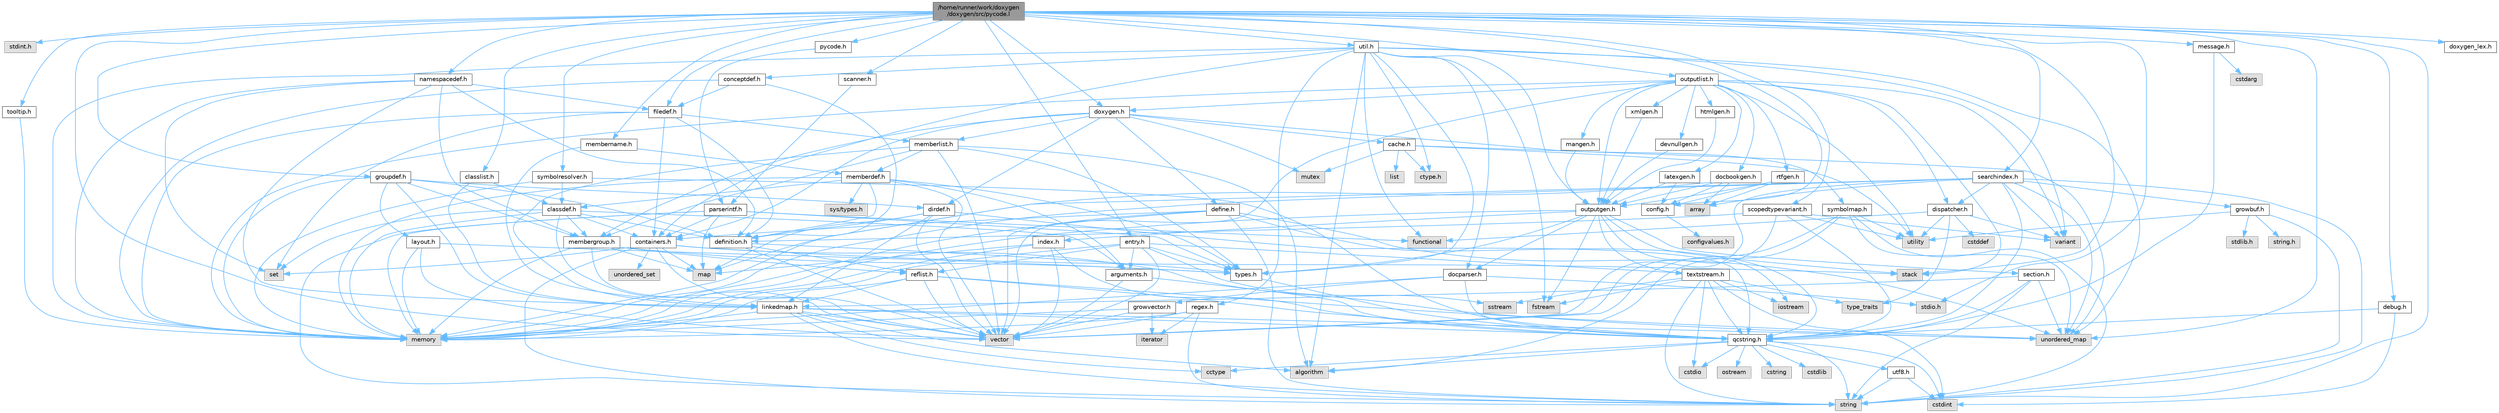 digraph "/home/runner/work/doxygen/doxygen/src/pycode.l"
{
 // INTERACTIVE_SVG=YES
 // LATEX_PDF_SIZE
  bgcolor="transparent";
  edge [fontname=Helvetica,fontsize=10,labelfontname=Helvetica,labelfontsize=10];
  node [fontname=Helvetica,fontsize=10,shape=box,height=0.2,width=0.4];
  Node1 [id="Node000001",label="/home/runner/work/doxygen\l/doxygen/src/pycode.l",height=0.2,width=0.4,color="gray40", fillcolor="grey60", style="filled", fontcolor="black",tooltip=" "];
  Node1 -> Node2 [id="edge1_Node000001_Node000002",color="steelblue1",style="solid",tooltip=" "];
  Node2 [id="Node000002",label="stdint.h",height=0.2,width=0.4,color="grey60", fillcolor="#E0E0E0", style="filled",tooltip=" "];
  Node1 -> Node3 [id="edge2_Node000001_Node000003",color="steelblue1",style="solid",tooltip=" "];
  Node3 [id="Node000003",label="vector",height=0.2,width=0.4,color="grey60", fillcolor="#E0E0E0", style="filled",tooltip=" "];
  Node1 -> Node4 [id="edge3_Node000001_Node000004",color="steelblue1",style="solid",tooltip=" "];
  Node4 [id="Node000004",label="unordered_map",height=0.2,width=0.4,color="grey60", fillcolor="#E0E0E0", style="filled",tooltip=" "];
  Node1 -> Node5 [id="edge4_Node000001_Node000005",color="steelblue1",style="solid",tooltip=" "];
  Node5 [id="Node000005",label="string",height=0.2,width=0.4,color="grey60", fillcolor="#E0E0E0", style="filled",tooltip=" "];
  Node1 -> Node6 [id="edge5_Node000001_Node000006",color="steelblue1",style="solid",tooltip=" "];
  Node6 [id="Node000006",label="stack",height=0.2,width=0.4,color="grey60", fillcolor="#E0E0E0", style="filled",tooltip=" "];
  Node1 -> Node7 [id="edge6_Node000001_Node000007",color="steelblue1",style="solid",tooltip=" "];
  Node7 [id="Node000007",label="stdio.h",height=0.2,width=0.4,color="grey60", fillcolor="#E0E0E0", style="filled",tooltip=" "];
  Node1 -> Node8 [id="edge7_Node000001_Node000008",color="steelblue1",style="solid",tooltip=" "];
  Node8 [id="Node000008",label="pycode.h",height=0.2,width=0.4,color="grey40", fillcolor="white", style="filled",URL="$d8/da2/pycode_8h.html",tooltip=" "];
  Node8 -> Node9 [id="edge8_Node000008_Node000009",color="steelblue1",style="solid",tooltip=" "];
  Node9 [id="Node000009",label="parserintf.h",height=0.2,width=0.4,color="grey40", fillcolor="white", style="filled",URL="$da/d55/parserintf_8h.html",tooltip=" "];
  Node9 -> Node10 [id="edge9_Node000009_Node000010",color="steelblue1",style="solid",tooltip=" "];
  Node10 [id="Node000010",label="functional",height=0.2,width=0.4,color="grey60", fillcolor="#E0E0E0", style="filled",tooltip=" "];
  Node9 -> Node11 [id="edge10_Node000009_Node000011",color="steelblue1",style="solid",tooltip=" "];
  Node11 [id="Node000011",label="memory",height=0.2,width=0.4,color="grey60", fillcolor="#E0E0E0", style="filled",tooltip=" "];
  Node9 -> Node12 [id="edge11_Node000009_Node000012",color="steelblue1",style="solid",tooltip=" "];
  Node12 [id="Node000012",label="map",height=0.2,width=0.4,color="grey60", fillcolor="#E0E0E0", style="filled",tooltip=" "];
  Node9 -> Node5 [id="edge12_Node000009_Node000005",color="steelblue1",style="solid",tooltip=" "];
  Node9 -> Node13 [id="edge13_Node000009_Node000013",color="steelblue1",style="solid",tooltip=" "];
  Node13 [id="Node000013",label="types.h",height=0.2,width=0.4,color="grey40", fillcolor="white", style="filled",URL="$d9/d49/types_8h.html",tooltip="This file contains a number of basic enums and types."];
  Node13 -> Node14 [id="edge14_Node000013_Node000014",color="steelblue1",style="solid",tooltip=" "];
  Node14 [id="Node000014",label="qcstring.h",height=0.2,width=0.4,color="grey40", fillcolor="white", style="filled",URL="$d7/d5c/qcstring_8h.html",tooltip=" "];
  Node14 -> Node5 [id="edge15_Node000014_Node000005",color="steelblue1",style="solid",tooltip=" "];
  Node14 -> Node15 [id="edge16_Node000014_Node000015",color="steelblue1",style="solid",tooltip=" "];
  Node15 [id="Node000015",label="algorithm",height=0.2,width=0.4,color="grey60", fillcolor="#E0E0E0", style="filled",tooltip=" "];
  Node14 -> Node16 [id="edge17_Node000014_Node000016",color="steelblue1",style="solid",tooltip=" "];
  Node16 [id="Node000016",label="cctype",height=0.2,width=0.4,color="grey60", fillcolor="#E0E0E0", style="filled",tooltip=" "];
  Node14 -> Node17 [id="edge18_Node000014_Node000017",color="steelblue1",style="solid",tooltip=" "];
  Node17 [id="Node000017",label="cstring",height=0.2,width=0.4,color="grey60", fillcolor="#E0E0E0", style="filled",tooltip=" "];
  Node14 -> Node18 [id="edge19_Node000014_Node000018",color="steelblue1",style="solid",tooltip=" "];
  Node18 [id="Node000018",label="cstdio",height=0.2,width=0.4,color="grey60", fillcolor="#E0E0E0", style="filled",tooltip=" "];
  Node14 -> Node19 [id="edge20_Node000014_Node000019",color="steelblue1",style="solid",tooltip=" "];
  Node19 [id="Node000019",label="cstdlib",height=0.2,width=0.4,color="grey60", fillcolor="#E0E0E0", style="filled",tooltip=" "];
  Node14 -> Node20 [id="edge21_Node000014_Node000020",color="steelblue1",style="solid",tooltip=" "];
  Node20 [id="Node000020",label="cstdint",height=0.2,width=0.4,color="grey60", fillcolor="#E0E0E0", style="filled",tooltip=" "];
  Node14 -> Node21 [id="edge22_Node000014_Node000021",color="steelblue1",style="solid",tooltip=" "];
  Node21 [id="Node000021",label="ostream",height=0.2,width=0.4,color="grey60", fillcolor="#E0E0E0", style="filled",tooltip=" "];
  Node14 -> Node22 [id="edge23_Node000014_Node000022",color="steelblue1",style="solid",tooltip=" "];
  Node22 [id="Node000022",label="utf8.h",height=0.2,width=0.4,color="grey40", fillcolor="white", style="filled",URL="$db/d7c/utf8_8h.html",tooltip="Various UTF8 related helper functions."];
  Node22 -> Node20 [id="edge24_Node000022_Node000020",color="steelblue1",style="solid",tooltip=" "];
  Node22 -> Node5 [id="edge25_Node000022_Node000005",color="steelblue1",style="solid",tooltip=" "];
  Node9 -> Node23 [id="edge26_Node000009_Node000023",color="steelblue1",style="solid",tooltip=" "];
  Node23 [id="Node000023",label="containers.h",height=0.2,width=0.4,color="grey40", fillcolor="white", style="filled",URL="$d5/d75/containers_8h.html",tooltip=" "];
  Node23 -> Node3 [id="edge27_Node000023_Node000003",color="steelblue1",style="solid",tooltip=" "];
  Node23 -> Node5 [id="edge28_Node000023_Node000005",color="steelblue1",style="solid",tooltip=" "];
  Node23 -> Node24 [id="edge29_Node000023_Node000024",color="steelblue1",style="solid",tooltip=" "];
  Node24 [id="Node000024",label="set",height=0.2,width=0.4,color="grey60", fillcolor="#E0E0E0", style="filled",tooltip=" "];
  Node23 -> Node12 [id="edge30_Node000023_Node000012",color="steelblue1",style="solid",tooltip=" "];
  Node23 -> Node25 [id="edge31_Node000023_Node000025",color="steelblue1",style="solid",tooltip=" "];
  Node25 [id="Node000025",label="unordered_set",height=0.2,width=0.4,color="grey60", fillcolor="#E0E0E0", style="filled",tooltip=" "];
  Node23 -> Node4 [id="edge32_Node000023_Node000004",color="steelblue1",style="solid",tooltip=" "];
  Node23 -> Node6 [id="edge33_Node000023_Node000006",color="steelblue1",style="solid",tooltip=" "];
  Node1 -> Node26 [id="edge34_Node000001_Node000026",color="steelblue1",style="solid",tooltip=" "];
  Node26 [id="Node000026",label="message.h",height=0.2,width=0.4,color="grey40", fillcolor="white", style="filled",URL="$d2/d0d/message_8h.html",tooltip=" "];
  Node26 -> Node27 [id="edge35_Node000026_Node000027",color="steelblue1",style="solid",tooltip=" "];
  Node27 [id="Node000027",label="cstdarg",height=0.2,width=0.4,color="grey60", fillcolor="#E0E0E0", style="filled",tooltip=" "];
  Node26 -> Node14 [id="edge36_Node000026_Node000014",color="steelblue1",style="solid",tooltip=" "];
  Node1 -> Node28 [id="edge37_Node000001_Node000028",color="steelblue1",style="solid",tooltip=" "];
  Node28 [id="Node000028",label="scanner.h",height=0.2,width=0.4,color="grey40", fillcolor="white", style="filled",URL="$db/d62/scanner_8h.html",tooltip=" "];
  Node28 -> Node9 [id="edge38_Node000028_Node000009",color="steelblue1",style="solid",tooltip=" "];
  Node1 -> Node29 [id="edge39_Node000001_Node000029",color="steelblue1",style="solid",tooltip=" "];
  Node29 [id="Node000029",label="entry.h",height=0.2,width=0.4,color="grey40", fillcolor="white", style="filled",URL="$d1/dc6/entry_8h.html",tooltip=" "];
  Node29 -> Node3 [id="edge40_Node000029_Node000003",color="steelblue1",style="solid",tooltip=" "];
  Node29 -> Node11 [id="edge41_Node000029_Node000011",color="steelblue1",style="solid",tooltip=" "];
  Node29 -> Node30 [id="edge42_Node000029_Node000030",color="steelblue1",style="solid",tooltip=" "];
  Node30 [id="Node000030",label="sstream",height=0.2,width=0.4,color="grey60", fillcolor="#E0E0E0", style="filled",tooltip=" "];
  Node29 -> Node13 [id="edge43_Node000029_Node000013",color="steelblue1",style="solid",tooltip=" "];
  Node29 -> Node31 [id="edge44_Node000029_Node000031",color="steelblue1",style="solid",tooltip=" "];
  Node31 [id="Node000031",label="arguments.h",height=0.2,width=0.4,color="grey40", fillcolor="white", style="filled",URL="$df/d9b/arguments_8h.html",tooltip=" "];
  Node31 -> Node3 [id="edge45_Node000031_Node000003",color="steelblue1",style="solid",tooltip=" "];
  Node31 -> Node14 [id="edge46_Node000031_Node000014",color="steelblue1",style="solid",tooltip=" "];
  Node29 -> Node32 [id="edge47_Node000029_Node000032",color="steelblue1",style="solid",tooltip=" "];
  Node32 [id="Node000032",label="reflist.h",height=0.2,width=0.4,color="grey40", fillcolor="white", style="filled",URL="$d1/d02/reflist_8h.html",tooltip=" "];
  Node32 -> Node3 [id="edge48_Node000032_Node000003",color="steelblue1",style="solid",tooltip=" "];
  Node32 -> Node4 [id="edge49_Node000032_Node000004",color="steelblue1",style="solid",tooltip=" "];
  Node32 -> Node11 [id="edge50_Node000032_Node000011",color="steelblue1",style="solid",tooltip=" "];
  Node32 -> Node14 [id="edge51_Node000032_Node000014",color="steelblue1",style="solid",tooltip=" "];
  Node32 -> Node33 [id="edge52_Node000032_Node000033",color="steelblue1",style="solid",tooltip=" "];
  Node33 [id="Node000033",label="linkedmap.h",height=0.2,width=0.4,color="grey40", fillcolor="white", style="filled",URL="$da/de1/linkedmap_8h.html",tooltip=" "];
  Node33 -> Node4 [id="edge53_Node000033_Node000004",color="steelblue1",style="solid",tooltip=" "];
  Node33 -> Node3 [id="edge54_Node000033_Node000003",color="steelblue1",style="solid",tooltip=" "];
  Node33 -> Node11 [id="edge55_Node000033_Node000011",color="steelblue1",style="solid",tooltip=" "];
  Node33 -> Node5 [id="edge56_Node000033_Node000005",color="steelblue1",style="solid",tooltip=" "];
  Node33 -> Node15 [id="edge57_Node000033_Node000015",color="steelblue1",style="solid",tooltip=" "];
  Node33 -> Node16 [id="edge58_Node000033_Node000016",color="steelblue1",style="solid",tooltip=" "];
  Node33 -> Node14 [id="edge59_Node000033_Node000014",color="steelblue1",style="solid",tooltip=" "];
  Node29 -> Node34 [id="edge60_Node000029_Node000034",color="steelblue1",style="solid",tooltip=" "];
  Node34 [id="Node000034",label="textstream.h",height=0.2,width=0.4,color="grey40", fillcolor="white", style="filled",URL="$d4/d7d/textstream_8h.html",tooltip=" "];
  Node34 -> Node5 [id="edge61_Node000034_Node000005",color="steelblue1",style="solid",tooltip=" "];
  Node34 -> Node35 [id="edge62_Node000034_Node000035",color="steelblue1",style="solid",tooltip=" "];
  Node35 [id="Node000035",label="iostream",height=0.2,width=0.4,color="grey60", fillcolor="#E0E0E0", style="filled",tooltip=" "];
  Node34 -> Node30 [id="edge63_Node000034_Node000030",color="steelblue1",style="solid",tooltip=" "];
  Node34 -> Node20 [id="edge64_Node000034_Node000020",color="steelblue1",style="solid",tooltip=" "];
  Node34 -> Node18 [id="edge65_Node000034_Node000018",color="steelblue1",style="solid",tooltip=" "];
  Node34 -> Node36 [id="edge66_Node000034_Node000036",color="steelblue1",style="solid",tooltip=" "];
  Node36 [id="Node000036",label="fstream",height=0.2,width=0.4,color="grey60", fillcolor="#E0E0E0", style="filled",tooltip=" "];
  Node34 -> Node37 [id="edge67_Node000034_Node000037",color="steelblue1",style="solid",tooltip=" "];
  Node37 [id="Node000037",label="type_traits",height=0.2,width=0.4,color="grey60", fillcolor="#E0E0E0", style="filled",tooltip=" "];
  Node34 -> Node14 [id="edge68_Node000034_Node000014",color="steelblue1",style="solid",tooltip=" "];
  Node1 -> Node38 [id="edge69_Node000001_Node000038",color="steelblue1",style="solid",tooltip=" "];
  Node38 [id="Node000038",label="doxygen.h",height=0.2,width=0.4,color="grey40", fillcolor="white", style="filled",URL="$d1/da1/doxygen_8h.html",tooltip=" "];
  Node38 -> Node39 [id="edge70_Node000038_Node000039",color="steelblue1",style="solid",tooltip=" "];
  Node39 [id="Node000039",label="mutex",height=0.2,width=0.4,color="grey60", fillcolor="#E0E0E0", style="filled",tooltip=" "];
  Node38 -> Node23 [id="edge71_Node000038_Node000023",color="steelblue1",style="solid",tooltip=" "];
  Node38 -> Node40 [id="edge72_Node000038_Node000040",color="steelblue1",style="solid",tooltip=" "];
  Node40 [id="Node000040",label="membergroup.h",height=0.2,width=0.4,color="grey40", fillcolor="white", style="filled",URL="$d9/d11/membergroup_8h.html",tooltip=" "];
  Node40 -> Node3 [id="edge73_Node000040_Node000003",color="steelblue1",style="solid",tooltip=" "];
  Node40 -> Node12 [id="edge74_Node000040_Node000012",color="steelblue1",style="solid",tooltip=" "];
  Node40 -> Node11 [id="edge75_Node000040_Node000011",color="steelblue1",style="solid",tooltip=" "];
  Node40 -> Node13 [id="edge76_Node000040_Node000013",color="steelblue1",style="solid",tooltip=" "];
  Node40 -> Node32 [id="edge77_Node000040_Node000032",color="steelblue1",style="solid",tooltip=" "];
  Node38 -> Node41 [id="edge78_Node000038_Node000041",color="steelblue1",style="solid",tooltip=" "];
  Node41 [id="Node000041",label="dirdef.h",height=0.2,width=0.4,color="grey40", fillcolor="white", style="filled",URL="$d6/d15/dirdef_8h.html",tooltip=" "];
  Node41 -> Node3 [id="edge79_Node000041_Node000003",color="steelblue1",style="solid",tooltip=" "];
  Node41 -> Node12 [id="edge80_Node000041_Node000012",color="steelblue1",style="solid",tooltip=" "];
  Node41 -> Node14 [id="edge81_Node000041_Node000014",color="steelblue1",style="solid",tooltip=" "];
  Node41 -> Node33 [id="edge82_Node000041_Node000033",color="steelblue1",style="solid",tooltip=" "];
  Node41 -> Node42 [id="edge83_Node000041_Node000042",color="steelblue1",style="solid",tooltip=" "];
  Node42 [id="Node000042",label="definition.h",height=0.2,width=0.4,color="grey40", fillcolor="white", style="filled",URL="$df/da1/definition_8h.html",tooltip=" "];
  Node42 -> Node3 [id="edge84_Node000042_Node000003",color="steelblue1",style="solid",tooltip=" "];
  Node42 -> Node13 [id="edge85_Node000042_Node000013",color="steelblue1",style="solid",tooltip=" "];
  Node42 -> Node32 [id="edge86_Node000042_Node000032",color="steelblue1",style="solid",tooltip=" "];
  Node38 -> Node43 [id="edge87_Node000038_Node000043",color="steelblue1",style="solid",tooltip=" "];
  Node43 [id="Node000043",label="memberlist.h",height=0.2,width=0.4,color="grey40", fillcolor="white", style="filled",URL="$dd/d78/memberlist_8h.html",tooltip=" "];
  Node43 -> Node3 [id="edge88_Node000043_Node000003",color="steelblue1",style="solid",tooltip=" "];
  Node43 -> Node15 [id="edge89_Node000043_Node000015",color="steelblue1",style="solid",tooltip=" "];
  Node43 -> Node44 [id="edge90_Node000043_Node000044",color="steelblue1",style="solid",tooltip=" "];
  Node44 [id="Node000044",label="memberdef.h",height=0.2,width=0.4,color="grey40", fillcolor="white", style="filled",URL="$d4/d46/memberdef_8h.html",tooltip=" "];
  Node44 -> Node3 [id="edge91_Node000044_Node000003",color="steelblue1",style="solid",tooltip=" "];
  Node44 -> Node11 [id="edge92_Node000044_Node000011",color="steelblue1",style="solid",tooltip=" "];
  Node44 -> Node45 [id="edge93_Node000044_Node000045",color="steelblue1",style="solid",tooltip=" "];
  Node45 [id="Node000045",label="sys/types.h",height=0.2,width=0.4,color="grey60", fillcolor="#E0E0E0", style="filled",tooltip=" "];
  Node44 -> Node13 [id="edge94_Node000044_Node000013",color="steelblue1",style="solid",tooltip=" "];
  Node44 -> Node42 [id="edge95_Node000044_Node000042",color="steelblue1",style="solid",tooltip=" "];
  Node44 -> Node31 [id="edge96_Node000044_Node000031",color="steelblue1",style="solid",tooltip=" "];
  Node44 -> Node46 [id="edge97_Node000044_Node000046",color="steelblue1",style="solid",tooltip=" "];
  Node46 [id="Node000046",label="classdef.h",height=0.2,width=0.4,color="grey40", fillcolor="white", style="filled",URL="$d1/da6/classdef_8h.html",tooltip=" "];
  Node46 -> Node11 [id="edge98_Node000046_Node000011",color="steelblue1",style="solid",tooltip=" "];
  Node46 -> Node3 [id="edge99_Node000046_Node000003",color="steelblue1",style="solid",tooltip=" "];
  Node46 -> Node24 [id="edge100_Node000046_Node000024",color="steelblue1",style="solid",tooltip=" "];
  Node46 -> Node23 [id="edge101_Node000046_Node000023",color="steelblue1",style="solid",tooltip=" "];
  Node46 -> Node42 [id="edge102_Node000046_Node000042",color="steelblue1",style="solid",tooltip=" "];
  Node46 -> Node31 [id="edge103_Node000046_Node000031",color="steelblue1",style="solid",tooltip=" "];
  Node46 -> Node40 [id="edge104_Node000046_Node000040",color="steelblue1",style="solid",tooltip=" "];
  Node43 -> Node33 [id="edge105_Node000043_Node000033",color="steelblue1",style="solid",tooltip=" "];
  Node43 -> Node13 [id="edge106_Node000043_Node000013",color="steelblue1",style="solid",tooltip=" "];
  Node43 -> Node40 [id="edge107_Node000043_Node000040",color="steelblue1",style="solid",tooltip=" "];
  Node38 -> Node47 [id="edge108_Node000038_Node000047",color="steelblue1",style="solid",tooltip=" "];
  Node47 [id="Node000047",label="define.h",height=0.2,width=0.4,color="grey40", fillcolor="white", style="filled",URL="$df/d67/define_8h.html",tooltip=" "];
  Node47 -> Node3 [id="edge109_Node000047_Node000003",color="steelblue1",style="solid",tooltip=" "];
  Node47 -> Node11 [id="edge110_Node000047_Node000011",color="steelblue1",style="solid",tooltip=" "];
  Node47 -> Node5 [id="edge111_Node000047_Node000005",color="steelblue1",style="solid",tooltip=" "];
  Node47 -> Node4 [id="edge112_Node000047_Node000004",color="steelblue1",style="solid",tooltip=" "];
  Node47 -> Node14 [id="edge113_Node000047_Node000014",color="steelblue1",style="solid",tooltip=" "];
  Node47 -> Node23 [id="edge114_Node000047_Node000023",color="steelblue1",style="solid",tooltip=" "];
  Node38 -> Node48 [id="edge115_Node000038_Node000048",color="steelblue1",style="solid",tooltip=" "];
  Node48 [id="Node000048",label="cache.h",height=0.2,width=0.4,color="grey40", fillcolor="white", style="filled",URL="$d3/d26/cache_8h.html",tooltip=" "];
  Node48 -> Node49 [id="edge116_Node000048_Node000049",color="steelblue1",style="solid",tooltip=" "];
  Node49 [id="Node000049",label="list",height=0.2,width=0.4,color="grey60", fillcolor="#E0E0E0", style="filled",tooltip=" "];
  Node48 -> Node4 [id="edge117_Node000048_Node000004",color="steelblue1",style="solid",tooltip=" "];
  Node48 -> Node39 [id="edge118_Node000048_Node000039",color="steelblue1",style="solid",tooltip=" "];
  Node48 -> Node50 [id="edge119_Node000048_Node000050",color="steelblue1",style="solid",tooltip=" "];
  Node50 [id="Node000050",label="utility",height=0.2,width=0.4,color="grey60", fillcolor="#E0E0E0", style="filled",tooltip=" "];
  Node48 -> Node51 [id="edge120_Node000048_Node000051",color="steelblue1",style="solid",tooltip=" "];
  Node51 [id="Node000051",label="ctype.h",height=0.2,width=0.4,color="grey60", fillcolor="#E0E0E0", style="filled",tooltip=" "];
  Node38 -> Node52 [id="edge121_Node000038_Node000052",color="steelblue1",style="solid",tooltip=" "];
  Node52 [id="Node000052",label="symbolmap.h",height=0.2,width=0.4,color="grey40", fillcolor="white", style="filled",URL="$d7/ddd/symbolmap_8h.html",tooltip=" "];
  Node52 -> Node15 [id="edge122_Node000052_Node000015",color="steelblue1",style="solid",tooltip=" "];
  Node52 -> Node4 [id="edge123_Node000052_Node000004",color="steelblue1",style="solid",tooltip=" "];
  Node52 -> Node3 [id="edge124_Node000052_Node000003",color="steelblue1",style="solid",tooltip=" "];
  Node52 -> Node5 [id="edge125_Node000052_Node000005",color="steelblue1",style="solid",tooltip=" "];
  Node52 -> Node50 [id="edge126_Node000052_Node000050",color="steelblue1",style="solid",tooltip=" "];
  Node1 -> Node53 [id="edge127_Node000001_Node000053",color="steelblue1",style="solid",tooltip=" "];
  Node53 [id="Node000053",label="outputlist.h",height=0.2,width=0.4,color="grey40", fillcolor="white", style="filled",URL="$d2/db9/outputlist_8h.html",tooltip=" "];
  Node53 -> Node50 [id="edge128_Node000053_Node000050",color="steelblue1",style="solid",tooltip=" "];
  Node53 -> Node3 [id="edge129_Node000053_Node000003",color="steelblue1",style="solid",tooltip=" "];
  Node53 -> Node11 [id="edge130_Node000053_Node000011",color="steelblue1",style="solid",tooltip=" "];
  Node53 -> Node54 [id="edge131_Node000053_Node000054",color="steelblue1",style="solid",tooltip=" "];
  Node54 [id="Node000054",label="variant",height=0.2,width=0.4,color="grey60", fillcolor="#E0E0E0", style="filled",tooltip=" "];
  Node53 -> Node6 [id="edge132_Node000053_Node000006",color="steelblue1",style="solid",tooltip=" "];
  Node53 -> Node55 [id="edge133_Node000053_Node000055",color="steelblue1",style="solid",tooltip=" "];
  Node55 [id="Node000055",label="outputgen.h",height=0.2,width=0.4,color="grey40", fillcolor="white", style="filled",URL="$df/d06/outputgen_8h.html",tooltip=" "];
  Node55 -> Node11 [id="edge134_Node000055_Node000011",color="steelblue1",style="solid",tooltip=" "];
  Node55 -> Node6 [id="edge135_Node000055_Node000006",color="steelblue1",style="solid",tooltip=" "];
  Node55 -> Node35 [id="edge136_Node000055_Node000035",color="steelblue1",style="solid",tooltip=" "];
  Node55 -> Node36 [id="edge137_Node000055_Node000036",color="steelblue1",style="solid",tooltip=" "];
  Node55 -> Node13 [id="edge138_Node000055_Node000013",color="steelblue1",style="solid",tooltip=" "];
  Node55 -> Node56 [id="edge139_Node000055_Node000056",color="steelblue1",style="solid",tooltip=" "];
  Node56 [id="Node000056",label="index.h",height=0.2,width=0.4,color="grey40", fillcolor="white", style="filled",URL="$d1/db5/index_8h.html",tooltip=" "];
  Node56 -> Node11 [id="edge140_Node000056_Node000011",color="steelblue1",style="solid",tooltip=" "];
  Node56 -> Node3 [id="edge141_Node000056_Node000003",color="steelblue1",style="solid",tooltip=" "];
  Node56 -> Node12 [id="edge142_Node000056_Node000012",color="steelblue1",style="solid",tooltip=" "];
  Node56 -> Node14 [id="edge143_Node000056_Node000014",color="steelblue1",style="solid",tooltip=" "];
  Node55 -> Node57 [id="edge144_Node000055_Node000057",color="steelblue1",style="solid",tooltip=" "];
  Node57 [id="Node000057",label="section.h",height=0.2,width=0.4,color="grey40", fillcolor="white", style="filled",URL="$d1/d2a/section_8h.html",tooltip=" "];
  Node57 -> Node5 [id="edge145_Node000057_Node000005",color="steelblue1",style="solid",tooltip=" "];
  Node57 -> Node4 [id="edge146_Node000057_Node000004",color="steelblue1",style="solid",tooltip=" "];
  Node57 -> Node14 [id="edge147_Node000057_Node000014",color="steelblue1",style="solid",tooltip=" "];
  Node57 -> Node33 [id="edge148_Node000057_Node000033",color="steelblue1",style="solid",tooltip=" "];
  Node55 -> Node34 [id="edge149_Node000055_Node000034",color="steelblue1",style="solid",tooltip=" "];
  Node55 -> Node58 [id="edge150_Node000055_Node000058",color="steelblue1",style="solid",tooltip=" "];
  Node58 [id="Node000058",label="docparser.h",height=0.2,width=0.4,color="grey40", fillcolor="white", style="filled",URL="$de/d9c/docparser_8h.html",tooltip=" "];
  Node58 -> Node7 [id="edge151_Node000058_Node000007",color="steelblue1",style="solid",tooltip=" "];
  Node58 -> Node11 [id="edge152_Node000058_Node000011",color="steelblue1",style="solid",tooltip=" "];
  Node58 -> Node14 [id="edge153_Node000058_Node000014",color="steelblue1",style="solid",tooltip=" "];
  Node58 -> Node59 [id="edge154_Node000058_Node000059",color="steelblue1",style="solid",tooltip=" "];
  Node59 [id="Node000059",label="growvector.h",height=0.2,width=0.4,color="grey40", fillcolor="white", style="filled",URL="$d7/d50/growvector_8h.html",tooltip=" "];
  Node59 -> Node3 [id="edge155_Node000059_Node000003",color="steelblue1",style="solid",tooltip=" "];
  Node59 -> Node11 [id="edge156_Node000059_Node000011",color="steelblue1",style="solid",tooltip=" "];
  Node59 -> Node60 [id="edge157_Node000059_Node000060",color="steelblue1",style="solid",tooltip=" "];
  Node60 [id="Node000060",label="iterator",height=0.2,width=0.4,color="grey60", fillcolor="#E0E0E0", style="filled",tooltip=" "];
  Node53 -> Node38 [id="edge158_Node000053_Node000038",color="steelblue1",style="solid",tooltip=" "];
  Node53 -> Node61 [id="edge159_Node000053_Node000061",color="steelblue1",style="solid",tooltip=" "];
  Node61 [id="Node000061",label="dispatcher.h",height=0.2,width=0.4,color="grey40", fillcolor="white", style="filled",URL="$da/d73/dispatcher_8h.html",tooltip=" "];
  Node61 -> Node62 [id="edge160_Node000061_Node000062",color="steelblue1",style="solid",tooltip=" "];
  Node62 [id="Node000062",label="cstddef",height=0.2,width=0.4,color="grey60", fillcolor="#E0E0E0", style="filled",tooltip=" "];
  Node61 -> Node50 [id="edge161_Node000061_Node000050",color="steelblue1",style="solid",tooltip=" "];
  Node61 -> Node10 [id="edge162_Node000061_Node000010",color="steelblue1",style="solid",tooltip=" "];
  Node61 -> Node54 [id="edge163_Node000061_Node000054",color="steelblue1",style="solid",tooltip=" "];
  Node61 -> Node37 [id="edge164_Node000061_Node000037",color="steelblue1",style="solid",tooltip=" "];
  Node53 -> Node63 [id="edge165_Node000053_Node000063",color="steelblue1",style="solid",tooltip=" "];
  Node63 [id="Node000063",label="htmlgen.h",height=0.2,width=0.4,color="grey40", fillcolor="white", style="filled",URL="$d8/d56/htmlgen_8h.html",tooltip=" "];
  Node63 -> Node55 [id="edge166_Node000063_Node000055",color="steelblue1",style="solid",tooltip=" "];
  Node53 -> Node64 [id="edge167_Node000053_Node000064",color="steelblue1",style="solid",tooltip=" "];
  Node64 [id="Node000064",label="latexgen.h",height=0.2,width=0.4,color="grey40", fillcolor="white", style="filled",URL="$d6/d9c/latexgen_8h.html",tooltip=" "];
  Node64 -> Node65 [id="edge168_Node000064_Node000065",color="steelblue1",style="solid",tooltip=" "];
  Node65 [id="Node000065",label="config.h",height=0.2,width=0.4,color="grey40", fillcolor="white", style="filled",URL="$db/d16/config_8h.html",tooltip=" "];
  Node65 -> Node66 [id="edge169_Node000065_Node000066",color="steelblue1",style="solid",tooltip=" "];
  Node66 [id="Node000066",label="configvalues.h",height=0.2,width=0.4,color="grey60", fillcolor="#E0E0E0", style="filled",tooltip=" "];
  Node64 -> Node55 [id="edge170_Node000064_Node000055",color="steelblue1",style="solid",tooltip=" "];
  Node53 -> Node67 [id="edge171_Node000053_Node000067",color="steelblue1",style="solid",tooltip=" "];
  Node67 [id="Node000067",label="rtfgen.h",height=0.2,width=0.4,color="grey40", fillcolor="white", style="filled",URL="$d4/daa/rtfgen_8h.html",tooltip=" "];
  Node67 -> Node68 [id="edge172_Node000067_Node000068",color="steelblue1",style="solid",tooltip=" "];
  Node68 [id="Node000068",label="array",height=0.2,width=0.4,color="grey60", fillcolor="#E0E0E0", style="filled",tooltip=" "];
  Node67 -> Node65 [id="edge173_Node000067_Node000065",color="steelblue1",style="solid",tooltip=" "];
  Node67 -> Node55 [id="edge174_Node000067_Node000055",color="steelblue1",style="solid",tooltip=" "];
  Node53 -> Node69 [id="edge175_Node000053_Node000069",color="steelblue1",style="solid",tooltip=" "];
  Node69 [id="Node000069",label="mangen.h",height=0.2,width=0.4,color="grey40", fillcolor="white", style="filled",URL="$da/dc0/mangen_8h.html",tooltip=" "];
  Node69 -> Node55 [id="edge176_Node000069_Node000055",color="steelblue1",style="solid",tooltip=" "];
  Node53 -> Node70 [id="edge177_Node000053_Node000070",color="steelblue1",style="solid",tooltip=" "];
  Node70 [id="Node000070",label="docbookgen.h",height=0.2,width=0.4,color="grey40", fillcolor="white", style="filled",URL="$de/dea/docbookgen_8h.html",tooltip=" "];
  Node70 -> Node11 [id="edge178_Node000070_Node000011",color="steelblue1",style="solid",tooltip=" "];
  Node70 -> Node68 [id="edge179_Node000070_Node000068",color="steelblue1",style="solid",tooltip=" "];
  Node70 -> Node65 [id="edge180_Node000070_Node000065",color="steelblue1",style="solid",tooltip=" "];
  Node70 -> Node55 [id="edge181_Node000070_Node000055",color="steelblue1",style="solid",tooltip=" "];
  Node53 -> Node71 [id="edge182_Node000053_Node000071",color="steelblue1",style="solid",tooltip=" "];
  Node71 [id="Node000071",label="xmlgen.h",height=0.2,width=0.4,color="grey40", fillcolor="white", style="filled",URL="$d9/d67/xmlgen_8h.html",tooltip=" "];
  Node71 -> Node55 [id="edge183_Node000071_Node000055",color="steelblue1",style="solid",tooltip=" "];
  Node53 -> Node72 [id="edge184_Node000053_Node000072",color="steelblue1",style="solid",tooltip=" "];
  Node72 [id="Node000072",label="devnullgen.h",height=0.2,width=0.4,color="grey40", fillcolor="white", style="filled",URL="$d8/de5/devnullgen_8h.html",tooltip=" "];
  Node72 -> Node55 [id="edge185_Node000072_Node000055",color="steelblue1",style="solid",tooltip=" "];
  Node1 -> Node73 [id="edge186_Node000001_Node000073",color="steelblue1",style="solid",tooltip=" "];
  Node73 [id="Node000073",label="util.h",height=0.2,width=0.4,color="grey40", fillcolor="white", style="filled",URL="$d8/d3c/util_8h.html",tooltip="A bunch of utility functions."];
  Node73 -> Node11 [id="edge187_Node000073_Node000011",color="steelblue1",style="solid",tooltip=" "];
  Node73 -> Node4 [id="edge188_Node000073_Node000004",color="steelblue1",style="solid",tooltip=" "];
  Node73 -> Node15 [id="edge189_Node000073_Node000015",color="steelblue1",style="solid",tooltip=" "];
  Node73 -> Node10 [id="edge190_Node000073_Node000010",color="steelblue1",style="solid",tooltip=" "];
  Node73 -> Node36 [id="edge191_Node000073_Node000036",color="steelblue1",style="solid",tooltip=" "];
  Node73 -> Node54 [id="edge192_Node000073_Node000054",color="steelblue1",style="solid",tooltip=" "];
  Node73 -> Node51 [id="edge193_Node000073_Node000051",color="steelblue1",style="solid",tooltip=" "];
  Node73 -> Node13 [id="edge194_Node000073_Node000013",color="steelblue1",style="solid",tooltip=" "];
  Node73 -> Node58 [id="edge195_Node000073_Node000058",color="steelblue1",style="solid",tooltip=" "];
  Node73 -> Node23 [id="edge196_Node000073_Node000023",color="steelblue1",style="solid",tooltip=" "];
  Node73 -> Node55 [id="edge197_Node000073_Node000055",color="steelblue1",style="solid",tooltip=" "];
  Node73 -> Node74 [id="edge198_Node000073_Node000074",color="steelblue1",style="solid",tooltip=" "];
  Node74 [id="Node000074",label="regex.h",height=0.2,width=0.4,color="grey40", fillcolor="white", style="filled",URL="$d1/d21/regex_8h.html",tooltip=" "];
  Node74 -> Node11 [id="edge199_Node000074_Node000011",color="steelblue1",style="solid",tooltip=" "];
  Node74 -> Node5 [id="edge200_Node000074_Node000005",color="steelblue1",style="solid",tooltip=" "];
  Node74 -> Node3 [id="edge201_Node000074_Node000003",color="steelblue1",style="solid",tooltip=" "];
  Node74 -> Node60 [id="edge202_Node000074_Node000060",color="steelblue1",style="solid",tooltip=" "];
  Node73 -> Node75 [id="edge203_Node000073_Node000075",color="steelblue1",style="solid",tooltip=" "];
  Node75 [id="Node000075",label="conceptdef.h",height=0.2,width=0.4,color="grey40", fillcolor="white", style="filled",URL="$da/df1/conceptdef_8h.html",tooltip=" "];
  Node75 -> Node11 [id="edge204_Node000075_Node000011",color="steelblue1",style="solid",tooltip=" "];
  Node75 -> Node42 [id="edge205_Node000075_Node000042",color="steelblue1",style="solid",tooltip=" "];
  Node75 -> Node76 [id="edge206_Node000075_Node000076",color="steelblue1",style="solid",tooltip=" "];
  Node76 [id="Node000076",label="filedef.h",height=0.2,width=0.4,color="grey40", fillcolor="white", style="filled",URL="$d4/d3a/filedef_8h.html",tooltip=" "];
  Node76 -> Node11 [id="edge207_Node000076_Node000011",color="steelblue1",style="solid",tooltip=" "];
  Node76 -> Node24 [id="edge208_Node000076_Node000024",color="steelblue1",style="solid",tooltip=" "];
  Node76 -> Node42 [id="edge209_Node000076_Node000042",color="steelblue1",style="solid",tooltip=" "];
  Node76 -> Node43 [id="edge210_Node000076_Node000043",color="steelblue1",style="solid",tooltip=" "];
  Node76 -> Node23 [id="edge211_Node000076_Node000023",color="steelblue1",style="solid",tooltip=" "];
  Node1 -> Node77 [id="edge212_Node000001_Node000077",color="steelblue1",style="solid",tooltip=" "];
  Node77 [id="Node000077",label="membername.h",height=0.2,width=0.4,color="grey40", fillcolor="white", style="filled",URL="$d7/dfc/membername_8h.html",tooltip=" "];
  Node77 -> Node44 [id="edge213_Node000077_Node000044",color="steelblue1",style="solid",tooltip=" "];
  Node77 -> Node33 [id="edge214_Node000077_Node000033",color="steelblue1",style="solid",tooltip=" "];
  Node1 -> Node78 [id="edge215_Node000001_Node000078",color="steelblue1",style="solid",tooltip=" "];
  Node78 [id="Node000078",label="searchindex.h",height=0.2,width=0.4,color="grey40", fillcolor="white", style="filled",URL="$de/d07/searchindex_8h.html",tooltip="Web server based search engine."];
  Node78 -> Node11 [id="edge216_Node000078_Node000011",color="steelblue1",style="solid",tooltip=" "];
  Node78 -> Node3 [id="edge217_Node000078_Node000003",color="steelblue1",style="solid",tooltip=" "];
  Node78 -> Node12 [id="edge218_Node000078_Node000012",color="steelblue1",style="solid",tooltip=" "];
  Node78 -> Node4 [id="edge219_Node000078_Node000004",color="steelblue1",style="solid",tooltip=" "];
  Node78 -> Node5 [id="edge220_Node000078_Node000005",color="steelblue1",style="solid",tooltip=" "];
  Node78 -> Node68 [id="edge221_Node000078_Node000068",color="steelblue1",style="solid",tooltip=" "];
  Node78 -> Node54 [id="edge222_Node000078_Node000054",color="steelblue1",style="solid",tooltip=" "];
  Node78 -> Node14 [id="edge223_Node000078_Node000014",color="steelblue1",style="solid",tooltip=" "];
  Node78 -> Node79 [id="edge224_Node000078_Node000079",color="steelblue1",style="solid",tooltip=" "];
  Node79 [id="Node000079",label="growbuf.h",height=0.2,width=0.4,color="grey40", fillcolor="white", style="filled",URL="$dd/d72/growbuf_8h.html",tooltip=" "];
  Node79 -> Node50 [id="edge225_Node000079_Node000050",color="steelblue1",style="solid",tooltip=" "];
  Node79 -> Node80 [id="edge226_Node000079_Node000080",color="steelblue1",style="solid",tooltip=" "];
  Node80 [id="Node000080",label="stdlib.h",height=0.2,width=0.4,color="grey60", fillcolor="#E0E0E0", style="filled",tooltip=" "];
  Node79 -> Node81 [id="edge227_Node000079_Node000081",color="steelblue1",style="solid",tooltip=" "];
  Node81 [id="Node000081",label="string.h",height=0.2,width=0.4,color="grey60", fillcolor="#E0E0E0", style="filled",tooltip=" "];
  Node79 -> Node5 [id="edge228_Node000079_Node000005",color="steelblue1",style="solid",tooltip=" "];
  Node78 -> Node61 [id="edge229_Node000078_Node000061",color="steelblue1",style="solid",tooltip=" "];
  Node1 -> Node65 [id="edge230_Node000001_Node000065",color="steelblue1",style="solid",tooltip=" "];
  Node1 -> Node82 [id="edge231_Node000001_Node000082",color="steelblue1",style="solid",tooltip=" "];
  Node82 [id="Node000082",label="groupdef.h",height=0.2,width=0.4,color="grey40", fillcolor="white", style="filled",URL="$d1/de6/groupdef_8h.html",tooltip=" "];
  Node82 -> Node11 [id="edge232_Node000082_Node000011",color="steelblue1",style="solid",tooltip=" "];
  Node82 -> Node42 [id="edge233_Node000082_Node000042",color="steelblue1",style="solid",tooltip=" "];
  Node82 -> Node41 [id="edge234_Node000082_Node000041",color="steelblue1",style="solid",tooltip=" "];
  Node82 -> Node83 [id="edge235_Node000082_Node000083",color="steelblue1",style="solid",tooltip=" "];
  Node83 [id="Node000083",label="layout.h",height=0.2,width=0.4,color="grey40", fillcolor="white", style="filled",URL="$db/d51/layout_8h.html",tooltip=" "];
  Node83 -> Node11 [id="edge236_Node000083_Node000011",color="steelblue1",style="solid",tooltip=" "];
  Node83 -> Node3 [id="edge237_Node000083_Node000003",color="steelblue1",style="solid",tooltip=" "];
  Node83 -> Node13 [id="edge238_Node000083_Node000013",color="steelblue1",style="solid",tooltip=" "];
  Node82 -> Node40 [id="edge239_Node000082_Node000040",color="steelblue1",style="solid",tooltip=" "];
  Node82 -> Node33 [id="edge240_Node000082_Node000033",color="steelblue1",style="solid",tooltip=" "];
  Node1 -> Node84 [id="edge241_Node000001_Node000084",color="steelblue1",style="solid",tooltip=" "];
  Node84 [id="Node000084",label="classlist.h",height=0.2,width=0.4,color="grey40", fillcolor="white", style="filled",URL="$d2/df8/classlist_8h.html",tooltip=" "];
  Node84 -> Node33 [id="edge242_Node000084_Node000033",color="steelblue1",style="solid",tooltip=" "];
  Node84 -> Node46 [id="edge243_Node000084_Node000046",color="steelblue1",style="solid",tooltip=" "];
  Node1 -> Node76 [id="edge244_Node000001_Node000076",color="steelblue1",style="solid",tooltip=" "];
  Node1 -> Node85 [id="edge245_Node000001_Node000085",color="steelblue1",style="solid",tooltip=" "];
  Node85 [id="Node000085",label="namespacedef.h",height=0.2,width=0.4,color="grey40", fillcolor="white", style="filled",URL="$d7/d97/namespacedef_8h.html",tooltip=" "];
  Node85 -> Node11 [id="edge246_Node000085_Node000011",color="steelblue1",style="solid",tooltip=" "];
  Node85 -> Node24 [id="edge247_Node000085_Node000024",color="steelblue1",style="solid",tooltip=" "];
  Node85 -> Node42 [id="edge248_Node000085_Node000042",color="steelblue1",style="solid",tooltip=" "];
  Node85 -> Node76 [id="edge249_Node000085_Node000076",color="steelblue1",style="solid",tooltip=" "];
  Node85 -> Node33 [id="edge250_Node000085_Node000033",color="steelblue1",style="solid",tooltip=" "];
  Node85 -> Node40 [id="edge251_Node000085_Node000040",color="steelblue1",style="solid",tooltip=" "];
  Node1 -> Node86 [id="edge252_Node000001_Node000086",color="steelblue1",style="solid",tooltip=" "];
  Node86 [id="Node000086",label="tooltip.h",height=0.2,width=0.4,color="grey40", fillcolor="white", style="filled",URL="$db/d83/tooltip_8h.html",tooltip=" "];
  Node86 -> Node11 [id="edge253_Node000086_Node000011",color="steelblue1",style="solid",tooltip=" "];
  Node1 -> Node87 [id="edge254_Node000001_Node000087",color="steelblue1",style="solid",tooltip=" "];
  Node87 [id="Node000087",label="scopedtypevariant.h",height=0.2,width=0.4,color="grey40", fillcolor="white", style="filled",URL="$d7/d7a/scopedtypevariant_8h.html",tooltip=" "];
  Node87 -> Node50 [id="edge255_Node000087_Node000050",color="steelblue1",style="solid",tooltip=" "];
  Node87 -> Node3 [id="edge256_Node000087_Node000003",color="steelblue1",style="solid",tooltip=" "];
  Node87 -> Node54 [id="edge257_Node000087_Node000054",color="steelblue1",style="solid",tooltip=" "];
  Node87 -> Node14 [id="edge258_Node000087_Node000014",color="steelblue1",style="solid",tooltip=" "];
  Node87 -> Node42 [id="edge259_Node000087_Node000042",color="steelblue1",style="solid",tooltip=" "];
  Node1 -> Node88 [id="edge260_Node000001_Node000088",color="steelblue1",style="solid",tooltip=" "];
  Node88 [id="Node000088",label="symbolresolver.h",height=0.2,width=0.4,color="grey40", fillcolor="white", style="filled",URL="$d9/db2/symbolresolver_8h.html",tooltip=" "];
  Node88 -> Node11 [id="edge261_Node000088_Node000011",color="steelblue1",style="solid",tooltip=" "];
  Node88 -> Node14 [id="edge262_Node000088_Node000014",color="steelblue1",style="solid",tooltip=" "];
  Node88 -> Node46 [id="edge263_Node000088_Node000046",color="steelblue1",style="solid",tooltip=" "];
  Node1 -> Node89 [id="edge264_Node000001_Node000089",color="steelblue1",style="solid",tooltip=" "];
  Node89 [id="Node000089",label="debug.h",height=0.2,width=0.4,color="grey40", fillcolor="white", style="filled",URL="$db/d16/debug_8h.html",tooltip=" "];
  Node89 -> Node20 [id="edge265_Node000089_Node000020",color="steelblue1",style="solid",tooltip=" "];
  Node89 -> Node14 [id="edge266_Node000089_Node000014",color="steelblue1",style="solid",tooltip=" "];
  Node1 -> Node90 [id="edge267_Node000001_Node000090",color="steelblue1",style="solid",tooltip=" "];
  Node90 [id="Node000090",label="doxygen_lex.h",height=0.2,width=0.4,color="grey40", fillcolor="white", style="filled",URL="$d6/da5/doxygen__lex_8h.html",tooltip=" "];
}
